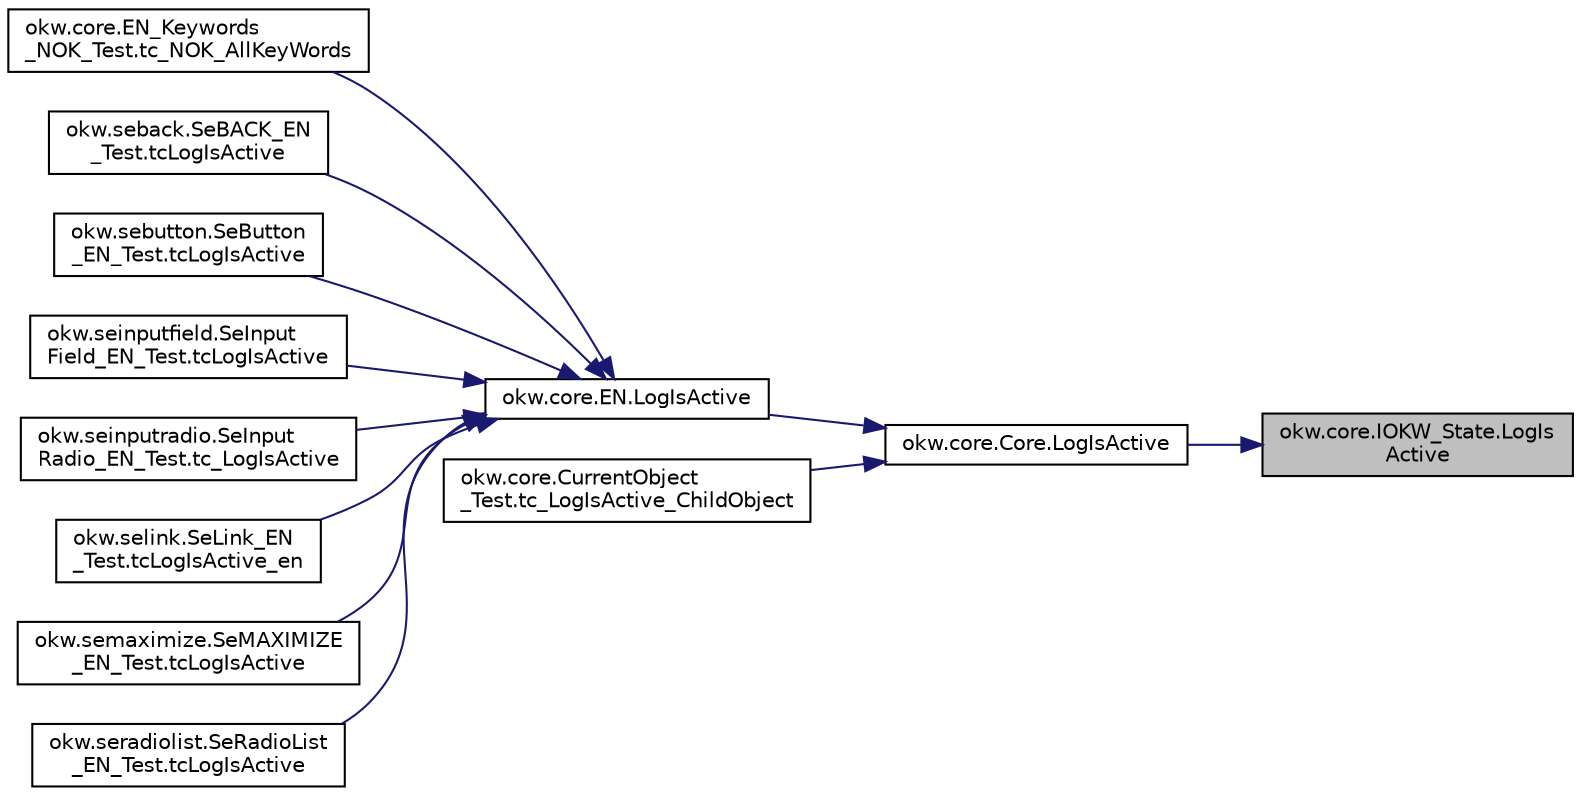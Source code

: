 digraph "okw.core.IOKW_State.LogIsActive"
{
 // INTERACTIVE_SVG=YES
 // LATEX_PDF_SIZE
  edge [fontname="Helvetica",fontsize="10",labelfontname="Helvetica",labelfontsize="10"];
  node [fontname="Helvetica",fontsize="10",shape=record];
  rankdir="RL";
  Node1007 [label="okw.core.IOKW_State.LogIs\lActive",height=0.2,width=0.4,color="black", fillcolor="grey75", style="filled", fontcolor="black",tooltip="Dokumentiert den Status des gegebenen Objekts."];
  Node1007 -> Node1008 [dir="back",color="midnightblue",fontsize="10",style="solid",fontname="Helvetica"];
  Node1008 [label="okw.core.Core.LogIsActive",height=0.2,width=0.4,color="black", fillcolor="white", style="filled",URL="$classokw_1_1core_1_1_core.html#a50d5ec463eec7315aecc7a2f3d1bb6e9",tooltip="Dokumentiert den Status des gegebenen Objekts."];
  Node1008 -> Node1009 [dir="back",color="midnightblue",fontsize="10",style="solid",fontname="Helvetica"];
  Node1009 [label="okw.core.EN.LogIsActive",height=0.2,width=0.4,color="black", fillcolor="white", style="filled",URL="$classokw_1_1core_1_1_e_n.html#acbeecc6c0bfe7f092b7b612471f5e790",tooltip="Dokumentiert den Status des gegebenen Objekts."];
  Node1009 -> Node1010 [dir="back",color="midnightblue",fontsize="10",style="solid",fontname="Helvetica"];
  Node1010 [label="okw.core.EN_Keywords\l_NOK_Test.tc_NOK_AllKeyWords",height=0.2,width=0.4,color="black", fillcolor="white", style="filled",URL="$classokw_1_1core_1_1_e_n___keywords___n_o_k___test.html#a81a960a2341dfb0e27da7871291c84dc",tooltip="Prüft methoden aufruf für einen einfachen Click."];
  Node1009 -> Node1011 [dir="back",color="midnightblue",fontsize="10",style="solid",fontname="Helvetica"];
  Node1011 [label="okw.seback.SeBACK_EN\l_Test.tcLogIsActive",height=0.2,width=0.4,color="black", fillcolor="white", style="filled",URL="$classokw_1_1seback_1_1_se_b_a_c_k___e_n___test.html#a16617deac0f9bd9cd3a4670e4386e26e",tooltip="Teste das Schlüsselwort LogIsActive( FN ) eines SeBACK prüfen."];
  Node1009 -> Node1012 [dir="back",color="midnightblue",fontsize="10",style="solid",fontname="Helvetica"];
  Node1012 [label="okw.sebutton.SeButton\l_EN_Test.tcLogIsActive",height=0.2,width=0.4,color="black", fillcolor="white", style="filled",URL="$classokw_1_1sebutton_1_1_se_button___e_n___test.html#aa90dea1c98fc3a7375ed7a128ea6bdd0",tooltip="Test des Schlüsselwortes LogIsaCTIVE für den GUI-Adapter SeButton."];
  Node1009 -> Node1013 [dir="back",color="midnightblue",fontsize="10",style="solid",fontname="Helvetica"];
  Node1013 [label="okw.seinputfield.SeInput\lField_EN_Test.tcLogIsActive",height=0.2,width=0.4,color="black", fillcolor="white", style="filled",URL="$classokw_1_1seinputfield_1_1_se_input_field___e_n___test.html#ae126b25784be61c2409a26c139599206",tooltip="Teste das Schlüsselwort LogIsActive( FN ) eines SeInputText Prüfen."];
  Node1009 -> Node1014 [dir="back",color="midnightblue",fontsize="10",style="solid",fontname="Helvetica"];
  Node1014 [label="okw.seinputradio.SeInput\lRadio_EN_Test.tc_LogIsActive",height=0.2,width=0.4,color="black", fillcolor="white", style="filled",URL="$classokw_1_1seinputradio_1_1_se_input_radio___e_n___test.html#a3dc55902db9aca23a595a7e585b58d3a",tooltip="Test des Schlüsselwortes LogIsActive für den GUI-Adapter SeInputRadio."];
  Node1009 -> Node1015 [dir="back",color="midnightblue",fontsize="10",style="solid",fontname="Helvetica"];
  Node1015 [label="okw.selink.SeLink_EN\l_Test.tcLogIsActive_en",height=0.2,width=0.4,color="black", fillcolor="white", style="filled",URL="$classokw_1_1selink_1_1_se_link___e_n___test.html#a4fe9496ee15c440ca0a9d6a924bfbcf5",tooltip="Prüft ob die LogIsActive die Ausnahme OKWFrameObjectMethodNotImplemented auslöst."];
  Node1009 -> Node1016 [dir="back",color="midnightblue",fontsize="10",style="solid",fontname="Helvetica"];
  Node1016 [label="okw.semaximize.SeMAXIMIZE\l_EN_Test.tcLogIsActive",height=0.2,width=0.4,color="black", fillcolor="white", style="filled",URL="$classokw_1_1semaximize_1_1_se_m_a_x_i_m_i_z_e___e_n___test.html#a11c5f8d26b8da762a6e26b441e365317",tooltip="Teste das Schlüsselwort LogIsActive( FN ) eines SeMAXIMIZE prüfen."];
  Node1009 -> Node1017 [dir="back",color="midnightblue",fontsize="10",style="solid",fontname="Helvetica"];
  Node1017 [label="okw.seradiolist.SeRadioList\l_EN_Test.tcLogIsActive",height=0.2,width=0.4,color="black", fillcolor="white", style="filled",URL="$classokw_1_1seradiolist_1_1_se_radio_list___e_n___test.html#ab6e227a142da113f0c272795a2562be5",tooltip=" "];
  Node1008 -> Node1018 [dir="back",color="midnightblue",fontsize="10",style="solid",fontname="Helvetica"];
  Node1018 [label="okw.core.CurrentObject\l_Test.tc_LogIsActive_ChildObject",height=0.2,width=0.4,color="black", fillcolor="white", style="filled",URL="$classokw_1_1core_1_1_current_object___test.html#ac58a25319b9eafc624904f3c2f262438",tooltip="Testziel: Prüft den Aufruf der Methode LogExists( \"FN\" ) im ChildObject."];
}
